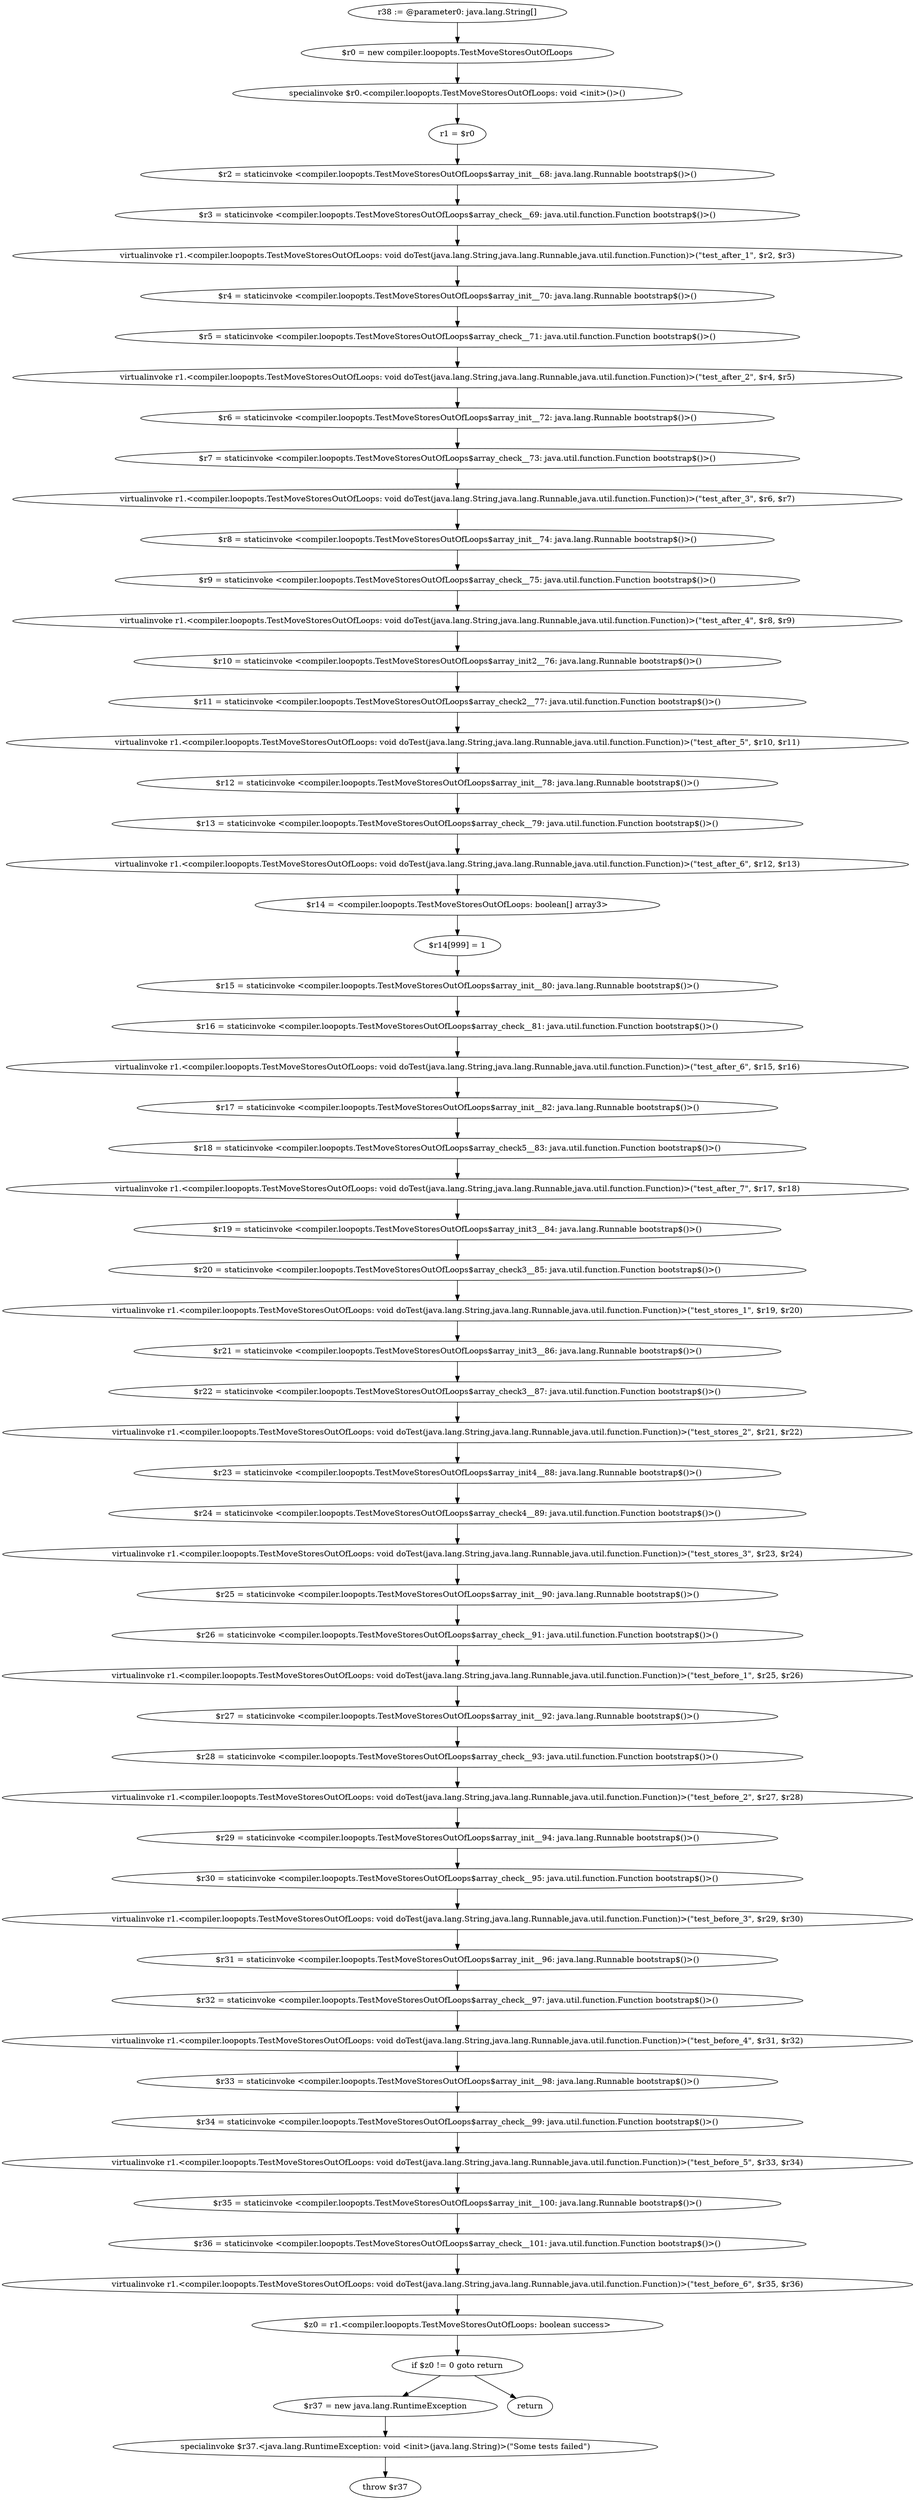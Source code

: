 digraph "unitGraph" {
    "r38 := @parameter0: java.lang.String[]"
    "$r0 = new compiler.loopopts.TestMoveStoresOutOfLoops"
    "specialinvoke $r0.<compiler.loopopts.TestMoveStoresOutOfLoops: void <init>()>()"
    "r1 = $r0"
    "$r2 = staticinvoke <compiler.loopopts.TestMoveStoresOutOfLoops$array_init__68: java.lang.Runnable bootstrap$()>()"
    "$r3 = staticinvoke <compiler.loopopts.TestMoveStoresOutOfLoops$array_check__69: java.util.function.Function bootstrap$()>()"
    "virtualinvoke r1.<compiler.loopopts.TestMoveStoresOutOfLoops: void doTest(java.lang.String,java.lang.Runnable,java.util.function.Function)>(\"test_after_1\", $r2, $r3)"
    "$r4 = staticinvoke <compiler.loopopts.TestMoveStoresOutOfLoops$array_init__70: java.lang.Runnable bootstrap$()>()"
    "$r5 = staticinvoke <compiler.loopopts.TestMoveStoresOutOfLoops$array_check__71: java.util.function.Function bootstrap$()>()"
    "virtualinvoke r1.<compiler.loopopts.TestMoveStoresOutOfLoops: void doTest(java.lang.String,java.lang.Runnable,java.util.function.Function)>(\"test_after_2\", $r4, $r5)"
    "$r6 = staticinvoke <compiler.loopopts.TestMoveStoresOutOfLoops$array_init__72: java.lang.Runnable bootstrap$()>()"
    "$r7 = staticinvoke <compiler.loopopts.TestMoveStoresOutOfLoops$array_check__73: java.util.function.Function bootstrap$()>()"
    "virtualinvoke r1.<compiler.loopopts.TestMoveStoresOutOfLoops: void doTest(java.lang.String,java.lang.Runnable,java.util.function.Function)>(\"test_after_3\", $r6, $r7)"
    "$r8 = staticinvoke <compiler.loopopts.TestMoveStoresOutOfLoops$array_init__74: java.lang.Runnable bootstrap$()>()"
    "$r9 = staticinvoke <compiler.loopopts.TestMoveStoresOutOfLoops$array_check__75: java.util.function.Function bootstrap$()>()"
    "virtualinvoke r1.<compiler.loopopts.TestMoveStoresOutOfLoops: void doTest(java.lang.String,java.lang.Runnable,java.util.function.Function)>(\"test_after_4\", $r8, $r9)"
    "$r10 = staticinvoke <compiler.loopopts.TestMoveStoresOutOfLoops$array_init2__76: java.lang.Runnable bootstrap$()>()"
    "$r11 = staticinvoke <compiler.loopopts.TestMoveStoresOutOfLoops$array_check2__77: java.util.function.Function bootstrap$()>()"
    "virtualinvoke r1.<compiler.loopopts.TestMoveStoresOutOfLoops: void doTest(java.lang.String,java.lang.Runnable,java.util.function.Function)>(\"test_after_5\", $r10, $r11)"
    "$r12 = staticinvoke <compiler.loopopts.TestMoveStoresOutOfLoops$array_init__78: java.lang.Runnable bootstrap$()>()"
    "$r13 = staticinvoke <compiler.loopopts.TestMoveStoresOutOfLoops$array_check__79: java.util.function.Function bootstrap$()>()"
    "virtualinvoke r1.<compiler.loopopts.TestMoveStoresOutOfLoops: void doTest(java.lang.String,java.lang.Runnable,java.util.function.Function)>(\"test_after_6\", $r12, $r13)"
    "$r14 = <compiler.loopopts.TestMoveStoresOutOfLoops: boolean[] array3>"
    "$r14[999] = 1"
    "$r15 = staticinvoke <compiler.loopopts.TestMoveStoresOutOfLoops$array_init__80: java.lang.Runnable bootstrap$()>()"
    "$r16 = staticinvoke <compiler.loopopts.TestMoveStoresOutOfLoops$array_check__81: java.util.function.Function bootstrap$()>()"
    "virtualinvoke r1.<compiler.loopopts.TestMoveStoresOutOfLoops: void doTest(java.lang.String,java.lang.Runnable,java.util.function.Function)>(\"test_after_6\", $r15, $r16)"
    "$r17 = staticinvoke <compiler.loopopts.TestMoveStoresOutOfLoops$array_init__82: java.lang.Runnable bootstrap$()>()"
    "$r18 = staticinvoke <compiler.loopopts.TestMoveStoresOutOfLoops$array_check5__83: java.util.function.Function bootstrap$()>()"
    "virtualinvoke r1.<compiler.loopopts.TestMoveStoresOutOfLoops: void doTest(java.lang.String,java.lang.Runnable,java.util.function.Function)>(\"test_after_7\", $r17, $r18)"
    "$r19 = staticinvoke <compiler.loopopts.TestMoveStoresOutOfLoops$array_init3__84: java.lang.Runnable bootstrap$()>()"
    "$r20 = staticinvoke <compiler.loopopts.TestMoveStoresOutOfLoops$array_check3__85: java.util.function.Function bootstrap$()>()"
    "virtualinvoke r1.<compiler.loopopts.TestMoveStoresOutOfLoops: void doTest(java.lang.String,java.lang.Runnable,java.util.function.Function)>(\"test_stores_1\", $r19, $r20)"
    "$r21 = staticinvoke <compiler.loopopts.TestMoveStoresOutOfLoops$array_init3__86: java.lang.Runnable bootstrap$()>()"
    "$r22 = staticinvoke <compiler.loopopts.TestMoveStoresOutOfLoops$array_check3__87: java.util.function.Function bootstrap$()>()"
    "virtualinvoke r1.<compiler.loopopts.TestMoveStoresOutOfLoops: void doTest(java.lang.String,java.lang.Runnable,java.util.function.Function)>(\"test_stores_2\", $r21, $r22)"
    "$r23 = staticinvoke <compiler.loopopts.TestMoveStoresOutOfLoops$array_init4__88: java.lang.Runnable bootstrap$()>()"
    "$r24 = staticinvoke <compiler.loopopts.TestMoveStoresOutOfLoops$array_check4__89: java.util.function.Function bootstrap$()>()"
    "virtualinvoke r1.<compiler.loopopts.TestMoveStoresOutOfLoops: void doTest(java.lang.String,java.lang.Runnable,java.util.function.Function)>(\"test_stores_3\", $r23, $r24)"
    "$r25 = staticinvoke <compiler.loopopts.TestMoveStoresOutOfLoops$array_init__90: java.lang.Runnable bootstrap$()>()"
    "$r26 = staticinvoke <compiler.loopopts.TestMoveStoresOutOfLoops$array_check__91: java.util.function.Function bootstrap$()>()"
    "virtualinvoke r1.<compiler.loopopts.TestMoveStoresOutOfLoops: void doTest(java.lang.String,java.lang.Runnable,java.util.function.Function)>(\"test_before_1\", $r25, $r26)"
    "$r27 = staticinvoke <compiler.loopopts.TestMoveStoresOutOfLoops$array_init__92: java.lang.Runnable bootstrap$()>()"
    "$r28 = staticinvoke <compiler.loopopts.TestMoveStoresOutOfLoops$array_check__93: java.util.function.Function bootstrap$()>()"
    "virtualinvoke r1.<compiler.loopopts.TestMoveStoresOutOfLoops: void doTest(java.lang.String,java.lang.Runnable,java.util.function.Function)>(\"test_before_2\", $r27, $r28)"
    "$r29 = staticinvoke <compiler.loopopts.TestMoveStoresOutOfLoops$array_init__94: java.lang.Runnable bootstrap$()>()"
    "$r30 = staticinvoke <compiler.loopopts.TestMoveStoresOutOfLoops$array_check__95: java.util.function.Function bootstrap$()>()"
    "virtualinvoke r1.<compiler.loopopts.TestMoveStoresOutOfLoops: void doTest(java.lang.String,java.lang.Runnable,java.util.function.Function)>(\"test_before_3\", $r29, $r30)"
    "$r31 = staticinvoke <compiler.loopopts.TestMoveStoresOutOfLoops$array_init__96: java.lang.Runnable bootstrap$()>()"
    "$r32 = staticinvoke <compiler.loopopts.TestMoveStoresOutOfLoops$array_check__97: java.util.function.Function bootstrap$()>()"
    "virtualinvoke r1.<compiler.loopopts.TestMoveStoresOutOfLoops: void doTest(java.lang.String,java.lang.Runnable,java.util.function.Function)>(\"test_before_4\", $r31, $r32)"
    "$r33 = staticinvoke <compiler.loopopts.TestMoveStoresOutOfLoops$array_init__98: java.lang.Runnable bootstrap$()>()"
    "$r34 = staticinvoke <compiler.loopopts.TestMoveStoresOutOfLoops$array_check__99: java.util.function.Function bootstrap$()>()"
    "virtualinvoke r1.<compiler.loopopts.TestMoveStoresOutOfLoops: void doTest(java.lang.String,java.lang.Runnable,java.util.function.Function)>(\"test_before_5\", $r33, $r34)"
    "$r35 = staticinvoke <compiler.loopopts.TestMoveStoresOutOfLoops$array_init__100: java.lang.Runnable bootstrap$()>()"
    "$r36 = staticinvoke <compiler.loopopts.TestMoveStoresOutOfLoops$array_check__101: java.util.function.Function bootstrap$()>()"
    "virtualinvoke r1.<compiler.loopopts.TestMoveStoresOutOfLoops: void doTest(java.lang.String,java.lang.Runnable,java.util.function.Function)>(\"test_before_6\", $r35, $r36)"
    "$z0 = r1.<compiler.loopopts.TestMoveStoresOutOfLoops: boolean success>"
    "if $z0 != 0 goto return"
    "$r37 = new java.lang.RuntimeException"
    "specialinvoke $r37.<java.lang.RuntimeException: void <init>(java.lang.String)>(\"Some tests failed\")"
    "throw $r37"
    "return"
    "r38 := @parameter0: java.lang.String[]"->"$r0 = new compiler.loopopts.TestMoveStoresOutOfLoops";
    "$r0 = new compiler.loopopts.TestMoveStoresOutOfLoops"->"specialinvoke $r0.<compiler.loopopts.TestMoveStoresOutOfLoops: void <init>()>()";
    "specialinvoke $r0.<compiler.loopopts.TestMoveStoresOutOfLoops: void <init>()>()"->"r1 = $r0";
    "r1 = $r0"->"$r2 = staticinvoke <compiler.loopopts.TestMoveStoresOutOfLoops$array_init__68: java.lang.Runnable bootstrap$()>()";
    "$r2 = staticinvoke <compiler.loopopts.TestMoveStoresOutOfLoops$array_init__68: java.lang.Runnable bootstrap$()>()"->"$r3 = staticinvoke <compiler.loopopts.TestMoveStoresOutOfLoops$array_check__69: java.util.function.Function bootstrap$()>()";
    "$r3 = staticinvoke <compiler.loopopts.TestMoveStoresOutOfLoops$array_check__69: java.util.function.Function bootstrap$()>()"->"virtualinvoke r1.<compiler.loopopts.TestMoveStoresOutOfLoops: void doTest(java.lang.String,java.lang.Runnable,java.util.function.Function)>(\"test_after_1\", $r2, $r3)";
    "virtualinvoke r1.<compiler.loopopts.TestMoveStoresOutOfLoops: void doTest(java.lang.String,java.lang.Runnable,java.util.function.Function)>(\"test_after_1\", $r2, $r3)"->"$r4 = staticinvoke <compiler.loopopts.TestMoveStoresOutOfLoops$array_init__70: java.lang.Runnable bootstrap$()>()";
    "$r4 = staticinvoke <compiler.loopopts.TestMoveStoresOutOfLoops$array_init__70: java.lang.Runnable bootstrap$()>()"->"$r5 = staticinvoke <compiler.loopopts.TestMoveStoresOutOfLoops$array_check__71: java.util.function.Function bootstrap$()>()";
    "$r5 = staticinvoke <compiler.loopopts.TestMoveStoresOutOfLoops$array_check__71: java.util.function.Function bootstrap$()>()"->"virtualinvoke r1.<compiler.loopopts.TestMoveStoresOutOfLoops: void doTest(java.lang.String,java.lang.Runnable,java.util.function.Function)>(\"test_after_2\", $r4, $r5)";
    "virtualinvoke r1.<compiler.loopopts.TestMoveStoresOutOfLoops: void doTest(java.lang.String,java.lang.Runnable,java.util.function.Function)>(\"test_after_2\", $r4, $r5)"->"$r6 = staticinvoke <compiler.loopopts.TestMoveStoresOutOfLoops$array_init__72: java.lang.Runnable bootstrap$()>()";
    "$r6 = staticinvoke <compiler.loopopts.TestMoveStoresOutOfLoops$array_init__72: java.lang.Runnable bootstrap$()>()"->"$r7 = staticinvoke <compiler.loopopts.TestMoveStoresOutOfLoops$array_check__73: java.util.function.Function bootstrap$()>()";
    "$r7 = staticinvoke <compiler.loopopts.TestMoveStoresOutOfLoops$array_check__73: java.util.function.Function bootstrap$()>()"->"virtualinvoke r1.<compiler.loopopts.TestMoveStoresOutOfLoops: void doTest(java.lang.String,java.lang.Runnable,java.util.function.Function)>(\"test_after_3\", $r6, $r7)";
    "virtualinvoke r1.<compiler.loopopts.TestMoveStoresOutOfLoops: void doTest(java.lang.String,java.lang.Runnable,java.util.function.Function)>(\"test_after_3\", $r6, $r7)"->"$r8 = staticinvoke <compiler.loopopts.TestMoveStoresOutOfLoops$array_init__74: java.lang.Runnable bootstrap$()>()";
    "$r8 = staticinvoke <compiler.loopopts.TestMoveStoresOutOfLoops$array_init__74: java.lang.Runnable bootstrap$()>()"->"$r9 = staticinvoke <compiler.loopopts.TestMoveStoresOutOfLoops$array_check__75: java.util.function.Function bootstrap$()>()";
    "$r9 = staticinvoke <compiler.loopopts.TestMoveStoresOutOfLoops$array_check__75: java.util.function.Function bootstrap$()>()"->"virtualinvoke r1.<compiler.loopopts.TestMoveStoresOutOfLoops: void doTest(java.lang.String,java.lang.Runnable,java.util.function.Function)>(\"test_after_4\", $r8, $r9)";
    "virtualinvoke r1.<compiler.loopopts.TestMoveStoresOutOfLoops: void doTest(java.lang.String,java.lang.Runnable,java.util.function.Function)>(\"test_after_4\", $r8, $r9)"->"$r10 = staticinvoke <compiler.loopopts.TestMoveStoresOutOfLoops$array_init2__76: java.lang.Runnable bootstrap$()>()";
    "$r10 = staticinvoke <compiler.loopopts.TestMoveStoresOutOfLoops$array_init2__76: java.lang.Runnable bootstrap$()>()"->"$r11 = staticinvoke <compiler.loopopts.TestMoveStoresOutOfLoops$array_check2__77: java.util.function.Function bootstrap$()>()";
    "$r11 = staticinvoke <compiler.loopopts.TestMoveStoresOutOfLoops$array_check2__77: java.util.function.Function bootstrap$()>()"->"virtualinvoke r1.<compiler.loopopts.TestMoveStoresOutOfLoops: void doTest(java.lang.String,java.lang.Runnable,java.util.function.Function)>(\"test_after_5\", $r10, $r11)";
    "virtualinvoke r1.<compiler.loopopts.TestMoveStoresOutOfLoops: void doTest(java.lang.String,java.lang.Runnable,java.util.function.Function)>(\"test_after_5\", $r10, $r11)"->"$r12 = staticinvoke <compiler.loopopts.TestMoveStoresOutOfLoops$array_init__78: java.lang.Runnable bootstrap$()>()";
    "$r12 = staticinvoke <compiler.loopopts.TestMoveStoresOutOfLoops$array_init__78: java.lang.Runnable bootstrap$()>()"->"$r13 = staticinvoke <compiler.loopopts.TestMoveStoresOutOfLoops$array_check__79: java.util.function.Function bootstrap$()>()";
    "$r13 = staticinvoke <compiler.loopopts.TestMoveStoresOutOfLoops$array_check__79: java.util.function.Function bootstrap$()>()"->"virtualinvoke r1.<compiler.loopopts.TestMoveStoresOutOfLoops: void doTest(java.lang.String,java.lang.Runnable,java.util.function.Function)>(\"test_after_6\", $r12, $r13)";
    "virtualinvoke r1.<compiler.loopopts.TestMoveStoresOutOfLoops: void doTest(java.lang.String,java.lang.Runnable,java.util.function.Function)>(\"test_after_6\", $r12, $r13)"->"$r14 = <compiler.loopopts.TestMoveStoresOutOfLoops: boolean[] array3>";
    "$r14 = <compiler.loopopts.TestMoveStoresOutOfLoops: boolean[] array3>"->"$r14[999] = 1";
    "$r14[999] = 1"->"$r15 = staticinvoke <compiler.loopopts.TestMoveStoresOutOfLoops$array_init__80: java.lang.Runnable bootstrap$()>()";
    "$r15 = staticinvoke <compiler.loopopts.TestMoveStoresOutOfLoops$array_init__80: java.lang.Runnable bootstrap$()>()"->"$r16 = staticinvoke <compiler.loopopts.TestMoveStoresOutOfLoops$array_check__81: java.util.function.Function bootstrap$()>()";
    "$r16 = staticinvoke <compiler.loopopts.TestMoveStoresOutOfLoops$array_check__81: java.util.function.Function bootstrap$()>()"->"virtualinvoke r1.<compiler.loopopts.TestMoveStoresOutOfLoops: void doTest(java.lang.String,java.lang.Runnable,java.util.function.Function)>(\"test_after_6\", $r15, $r16)";
    "virtualinvoke r1.<compiler.loopopts.TestMoveStoresOutOfLoops: void doTest(java.lang.String,java.lang.Runnable,java.util.function.Function)>(\"test_after_6\", $r15, $r16)"->"$r17 = staticinvoke <compiler.loopopts.TestMoveStoresOutOfLoops$array_init__82: java.lang.Runnable bootstrap$()>()";
    "$r17 = staticinvoke <compiler.loopopts.TestMoveStoresOutOfLoops$array_init__82: java.lang.Runnable bootstrap$()>()"->"$r18 = staticinvoke <compiler.loopopts.TestMoveStoresOutOfLoops$array_check5__83: java.util.function.Function bootstrap$()>()";
    "$r18 = staticinvoke <compiler.loopopts.TestMoveStoresOutOfLoops$array_check5__83: java.util.function.Function bootstrap$()>()"->"virtualinvoke r1.<compiler.loopopts.TestMoveStoresOutOfLoops: void doTest(java.lang.String,java.lang.Runnable,java.util.function.Function)>(\"test_after_7\", $r17, $r18)";
    "virtualinvoke r1.<compiler.loopopts.TestMoveStoresOutOfLoops: void doTest(java.lang.String,java.lang.Runnable,java.util.function.Function)>(\"test_after_7\", $r17, $r18)"->"$r19 = staticinvoke <compiler.loopopts.TestMoveStoresOutOfLoops$array_init3__84: java.lang.Runnable bootstrap$()>()";
    "$r19 = staticinvoke <compiler.loopopts.TestMoveStoresOutOfLoops$array_init3__84: java.lang.Runnable bootstrap$()>()"->"$r20 = staticinvoke <compiler.loopopts.TestMoveStoresOutOfLoops$array_check3__85: java.util.function.Function bootstrap$()>()";
    "$r20 = staticinvoke <compiler.loopopts.TestMoveStoresOutOfLoops$array_check3__85: java.util.function.Function bootstrap$()>()"->"virtualinvoke r1.<compiler.loopopts.TestMoveStoresOutOfLoops: void doTest(java.lang.String,java.lang.Runnable,java.util.function.Function)>(\"test_stores_1\", $r19, $r20)";
    "virtualinvoke r1.<compiler.loopopts.TestMoveStoresOutOfLoops: void doTest(java.lang.String,java.lang.Runnable,java.util.function.Function)>(\"test_stores_1\", $r19, $r20)"->"$r21 = staticinvoke <compiler.loopopts.TestMoveStoresOutOfLoops$array_init3__86: java.lang.Runnable bootstrap$()>()";
    "$r21 = staticinvoke <compiler.loopopts.TestMoveStoresOutOfLoops$array_init3__86: java.lang.Runnable bootstrap$()>()"->"$r22 = staticinvoke <compiler.loopopts.TestMoveStoresOutOfLoops$array_check3__87: java.util.function.Function bootstrap$()>()";
    "$r22 = staticinvoke <compiler.loopopts.TestMoveStoresOutOfLoops$array_check3__87: java.util.function.Function bootstrap$()>()"->"virtualinvoke r1.<compiler.loopopts.TestMoveStoresOutOfLoops: void doTest(java.lang.String,java.lang.Runnable,java.util.function.Function)>(\"test_stores_2\", $r21, $r22)";
    "virtualinvoke r1.<compiler.loopopts.TestMoveStoresOutOfLoops: void doTest(java.lang.String,java.lang.Runnable,java.util.function.Function)>(\"test_stores_2\", $r21, $r22)"->"$r23 = staticinvoke <compiler.loopopts.TestMoveStoresOutOfLoops$array_init4__88: java.lang.Runnable bootstrap$()>()";
    "$r23 = staticinvoke <compiler.loopopts.TestMoveStoresOutOfLoops$array_init4__88: java.lang.Runnable bootstrap$()>()"->"$r24 = staticinvoke <compiler.loopopts.TestMoveStoresOutOfLoops$array_check4__89: java.util.function.Function bootstrap$()>()";
    "$r24 = staticinvoke <compiler.loopopts.TestMoveStoresOutOfLoops$array_check4__89: java.util.function.Function bootstrap$()>()"->"virtualinvoke r1.<compiler.loopopts.TestMoveStoresOutOfLoops: void doTest(java.lang.String,java.lang.Runnable,java.util.function.Function)>(\"test_stores_3\", $r23, $r24)";
    "virtualinvoke r1.<compiler.loopopts.TestMoveStoresOutOfLoops: void doTest(java.lang.String,java.lang.Runnable,java.util.function.Function)>(\"test_stores_3\", $r23, $r24)"->"$r25 = staticinvoke <compiler.loopopts.TestMoveStoresOutOfLoops$array_init__90: java.lang.Runnable bootstrap$()>()";
    "$r25 = staticinvoke <compiler.loopopts.TestMoveStoresOutOfLoops$array_init__90: java.lang.Runnable bootstrap$()>()"->"$r26 = staticinvoke <compiler.loopopts.TestMoveStoresOutOfLoops$array_check__91: java.util.function.Function bootstrap$()>()";
    "$r26 = staticinvoke <compiler.loopopts.TestMoveStoresOutOfLoops$array_check__91: java.util.function.Function bootstrap$()>()"->"virtualinvoke r1.<compiler.loopopts.TestMoveStoresOutOfLoops: void doTest(java.lang.String,java.lang.Runnable,java.util.function.Function)>(\"test_before_1\", $r25, $r26)";
    "virtualinvoke r1.<compiler.loopopts.TestMoveStoresOutOfLoops: void doTest(java.lang.String,java.lang.Runnable,java.util.function.Function)>(\"test_before_1\", $r25, $r26)"->"$r27 = staticinvoke <compiler.loopopts.TestMoveStoresOutOfLoops$array_init__92: java.lang.Runnable bootstrap$()>()";
    "$r27 = staticinvoke <compiler.loopopts.TestMoveStoresOutOfLoops$array_init__92: java.lang.Runnable bootstrap$()>()"->"$r28 = staticinvoke <compiler.loopopts.TestMoveStoresOutOfLoops$array_check__93: java.util.function.Function bootstrap$()>()";
    "$r28 = staticinvoke <compiler.loopopts.TestMoveStoresOutOfLoops$array_check__93: java.util.function.Function bootstrap$()>()"->"virtualinvoke r1.<compiler.loopopts.TestMoveStoresOutOfLoops: void doTest(java.lang.String,java.lang.Runnable,java.util.function.Function)>(\"test_before_2\", $r27, $r28)";
    "virtualinvoke r1.<compiler.loopopts.TestMoveStoresOutOfLoops: void doTest(java.lang.String,java.lang.Runnable,java.util.function.Function)>(\"test_before_2\", $r27, $r28)"->"$r29 = staticinvoke <compiler.loopopts.TestMoveStoresOutOfLoops$array_init__94: java.lang.Runnable bootstrap$()>()";
    "$r29 = staticinvoke <compiler.loopopts.TestMoveStoresOutOfLoops$array_init__94: java.lang.Runnable bootstrap$()>()"->"$r30 = staticinvoke <compiler.loopopts.TestMoveStoresOutOfLoops$array_check__95: java.util.function.Function bootstrap$()>()";
    "$r30 = staticinvoke <compiler.loopopts.TestMoveStoresOutOfLoops$array_check__95: java.util.function.Function bootstrap$()>()"->"virtualinvoke r1.<compiler.loopopts.TestMoveStoresOutOfLoops: void doTest(java.lang.String,java.lang.Runnable,java.util.function.Function)>(\"test_before_3\", $r29, $r30)";
    "virtualinvoke r1.<compiler.loopopts.TestMoveStoresOutOfLoops: void doTest(java.lang.String,java.lang.Runnable,java.util.function.Function)>(\"test_before_3\", $r29, $r30)"->"$r31 = staticinvoke <compiler.loopopts.TestMoveStoresOutOfLoops$array_init__96: java.lang.Runnable bootstrap$()>()";
    "$r31 = staticinvoke <compiler.loopopts.TestMoveStoresOutOfLoops$array_init__96: java.lang.Runnable bootstrap$()>()"->"$r32 = staticinvoke <compiler.loopopts.TestMoveStoresOutOfLoops$array_check__97: java.util.function.Function bootstrap$()>()";
    "$r32 = staticinvoke <compiler.loopopts.TestMoveStoresOutOfLoops$array_check__97: java.util.function.Function bootstrap$()>()"->"virtualinvoke r1.<compiler.loopopts.TestMoveStoresOutOfLoops: void doTest(java.lang.String,java.lang.Runnable,java.util.function.Function)>(\"test_before_4\", $r31, $r32)";
    "virtualinvoke r1.<compiler.loopopts.TestMoveStoresOutOfLoops: void doTest(java.lang.String,java.lang.Runnable,java.util.function.Function)>(\"test_before_4\", $r31, $r32)"->"$r33 = staticinvoke <compiler.loopopts.TestMoveStoresOutOfLoops$array_init__98: java.lang.Runnable bootstrap$()>()";
    "$r33 = staticinvoke <compiler.loopopts.TestMoveStoresOutOfLoops$array_init__98: java.lang.Runnable bootstrap$()>()"->"$r34 = staticinvoke <compiler.loopopts.TestMoveStoresOutOfLoops$array_check__99: java.util.function.Function bootstrap$()>()";
    "$r34 = staticinvoke <compiler.loopopts.TestMoveStoresOutOfLoops$array_check__99: java.util.function.Function bootstrap$()>()"->"virtualinvoke r1.<compiler.loopopts.TestMoveStoresOutOfLoops: void doTest(java.lang.String,java.lang.Runnable,java.util.function.Function)>(\"test_before_5\", $r33, $r34)";
    "virtualinvoke r1.<compiler.loopopts.TestMoveStoresOutOfLoops: void doTest(java.lang.String,java.lang.Runnable,java.util.function.Function)>(\"test_before_5\", $r33, $r34)"->"$r35 = staticinvoke <compiler.loopopts.TestMoveStoresOutOfLoops$array_init__100: java.lang.Runnable bootstrap$()>()";
    "$r35 = staticinvoke <compiler.loopopts.TestMoveStoresOutOfLoops$array_init__100: java.lang.Runnable bootstrap$()>()"->"$r36 = staticinvoke <compiler.loopopts.TestMoveStoresOutOfLoops$array_check__101: java.util.function.Function bootstrap$()>()";
    "$r36 = staticinvoke <compiler.loopopts.TestMoveStoresOutOfLoops$array_check__101: java.util.function.Function bootstrap$()>()"->"virtualinvoke r1.<compiler.loopopts.TestMoveStoresOutOfLoops: void doTest(java.lang.String,java.lang.Runnable,java.util.function.Function)>(\"test_before_6\", $r35, $r36)";
    "virtualinvoke r1.<compiler.loopopts.TestMoveStoresOutOfLoops: void doTest(java.lang.String,java.lang.Runnable,java.util.function.Function)>(\"test_before_6\", $r35, $r36)"->"$z0 = r1.<compiler.loopopts.TestMoveStoresOutOfLoops: boolean success>";
    "$z0 = r1.<compiler.loopopts.TestMoveStoresOutOfLoops: boolean success>"->"if $z0 != 0 goto return";
    "if $z0 != 0 goto return"->"$r37 = new java.lang.RuntimeException";
    "if $z0 != 0 goto return"->"return";
    "$r37 = new java.lang.RuntimeException"->"specialinvoke $r37.<java.lang.RuntimeException: void <init>(java.lang.String)>(\"Some tests failed\")";
    "specialinvoke $r37.<java.lang.RuntimeException: void <init>(java.lang.String)>(\"Some tests failed\")"->"throw $r37";
}
